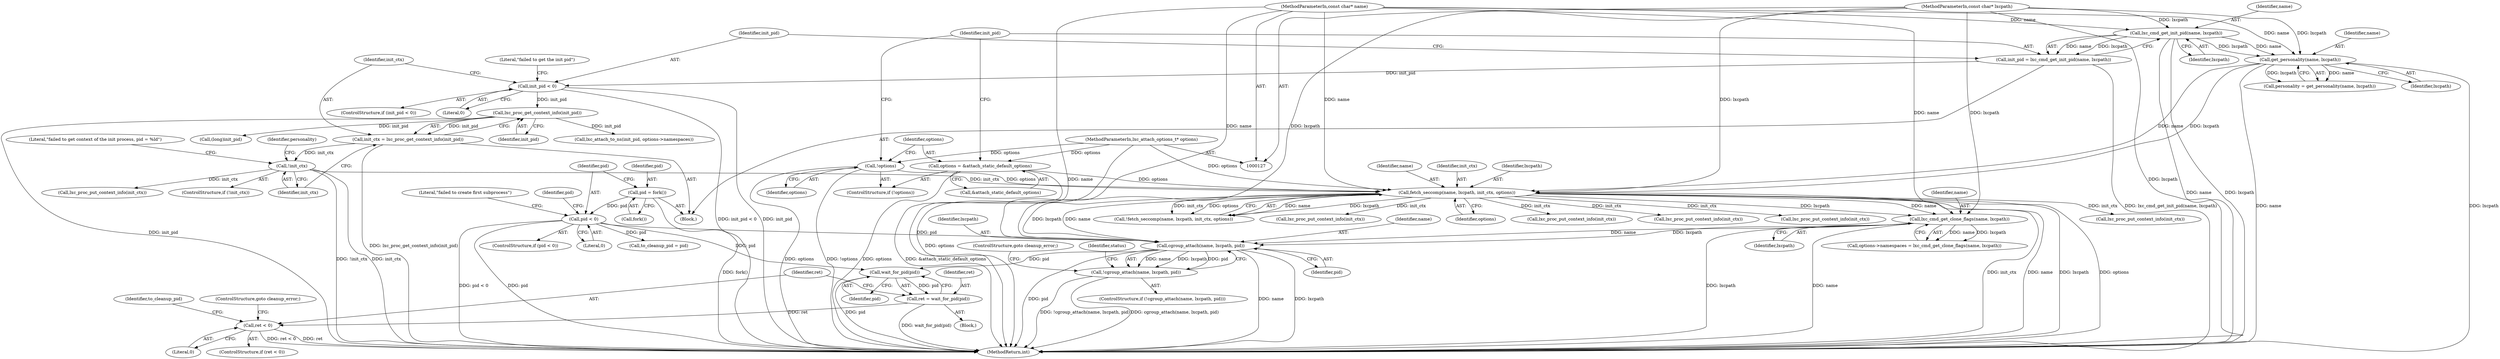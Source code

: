 digraph "0_lxc_5c3fcae78b63ac9dd56e36075903921bd9461f9e_0@pointer" {
"1000317" [label="(Call,cgroup_attach(name, lxcpath, pid))"];
"1000235" [label="(Call,lxc_cmd_get_clone_flags(name, lxcpath))"];
"1000211" [label="(Call,fetch_seccomp(name, lxcpath, init_ctx, options))"];
"1000187" [label="(Call,get_personality(name, lxcpath))"];
"1000156" [label="(Call,lxc_cmd_get_init_pid(name, lxcpath))"];
"1000128" [label="(MethodParameterIn,const char* name)"];
"1000129" [label="(MethodParameterIn,const char* lxcpath)"];
"1000174" [label="(Call,!init_ctx)"];
"1000169" [label="(Call,init_ctx = lxc_proc_get_context_info(init_pid))"];
"1000171" [label="(Call,lxc_proc_get_context_info(init_pid))"];
"1000160" [label="(Call,init_pid < 0)"];
"1000154" [label="(Call,init_pid = lxc_cmd_get_init_pid(name, lxcpath))"];
"1000150" [label="(Call,options = &attach_static_default_options)"];
"1000132" [label="(MethodParameterIn,lxc_attach_options_t* options)"];
"1000148" [label="(Call,!options)"];
"1000282" [label="(Call,pid < 0)"];
"1000278" [label="(Call,pid = fork())"];
"1000316" [label="(Call,!cgroup_attach(name, lxcpath, pid))"];
"1000381" [label="(Call,wait_for_pid(pid))"];
"1000379" [label="(Call,ret = wait_for_pid(pid))"];
"1000384" [label="(Call,ret < 0)"];
"1000157" [label="(Identifier,name)"];
"1000281" [label="(ControlStructure,if (pid < 0))"];
"1000383" [label="(ControlStructure,if (ret < 0))"];
"1000321" [label="(ControlStructure,goto cleanup_error;)"];
"1000282" [label="(Call,pid < 0)"];
"1000273" [label="(Call,lxc_proc_put_context_info(init_ctx))"];
"1000188" [label="(Identifier,name)"];
"1000170" [label="(Identifier,init_ctx)"];
"1000287" [label="(Literal,\"failed to create first subprocess\")"];
"1000323" [label="(Identifier,status)"];
"1000151" [label="(Identifier,options)"];
"1000155" [label="(Identifier,init_pid)"];
"1000174" [label="(Call,!init_ctx)"];
"1000158" [label="(Identifier,lxcpath)"];
"1000658" [label="(MethodReturn,int)"];
"1000385" [label="(Identifier,ret)"];
"1000212" [label="(Identifier,name)"];
"1000187" [label="(Call,get_personality(name, lxcpath))"];
"1000129" [label="(MethodParameterIn,const char* lxcpath)"];
"1000381" [label="(Call,wait_for_pid(pid))"];
"1000148" [label="(Call,!options)"];
"1000178" [label="(Literal,\"failed to get context of the init process, pid = %ld\")"];
"1000159" [label="(ControlStructure,if (init_pid < 0))"];
"1000389" [label="(Identifier,to_cleanup_pid)"];
"1000320" [label="(Identifier,pid)"];
"1000199" [label="(Call,lxc_proc_put_context_info(init_ctx))"];
"1000382" [label="(Identifier,pid)"];
"1000186" [label="(Identifier,personality)"];
"1000235" [label="(Call,lxc_cmd_get_clone_flags(name, lxcpath))"];
"1000318" [label="(Identifier,name)"];
"1000214" [label="(Identifier,init_ctx)"];
"1000379" [label="(Call,ret = wait_for_pid(pid))"];
"1000316" [label="(Call,!cgroup_attach(name, lxcpath, pid))"];
"1000380" [label="(Identifier,ret)"];
"1000384" [label="(Call,ret < 0)"];
"1000493" [label="(Call,lxc_proc_put_context_info(init_ctx))"];
"1000169" [label="(Call,init_ctx = lxc_proc_get_context_info(init_pid))"];
"1000315" [label="(ControlStructure,if (!cgroup_attach(name, lxcpath, pid)))"];
"1000387" [label="(ControlStructure,goto cleanup_error;)"];
"1000231" [label="(Call,options->namespaces = lxc_cmd_get_clone_flags(name, lxcpath))"];
"1000185" [label="(Call,personality = get_personality(name, lxcpath))"];
"1000237" [label="(Identifier,lxcpath)"];
"1000152" [label="(Call,&attach_static_default_options)"];
"1000134" [label="(Block,)"];
"1000162" [label="(Literal,0)"];
"1000189" [label="(Identifier,lxcpath)"];
"1000299" [label="(Call,to_cleanup_pid = pid)"];
"1000128" [label="(MethodParameterIn,const char* name)"];
"1000283" [label="(Identifier,pid)"];
"1000210" [label="(Call,!fetch_seccomp(name, lxcpath, init_ctx, options))"];
"1000236" [label="(Identifier,name)"];
"1000290" [label="(Call,lxc_proc_put_context_info(init_ctx))"];
"1000172" [label="(Identifier,init_pid)"];
"1000215" [label="(Identifier,options)"];
"1000211" [label="(Call,fetch_seccomp(name, lxcpath, init_ctx, options))"];
"1000560" [label="(Call,lxc_attach_to_ns(init_pid, options->namespaces))"];
"1000165" [label="(Literal,\"failed to get the init pid\")"];
"1000171" [label="(Call,lxc_proc_get_context_info(init_pid))"];
"1000278" [label="(Call,pid = fork())"];
"1000469" [label="(Call,lxc_proc_put_context_info(init_ctx))"];
"1000173" [label="(ControlStructure,if (!init_ctx))"];
"1000161" [label="(Identifier,init_pid)"];
"1000386" [label="(Literal,0)"];
"1000250" [label="(Call,lxc_proc_put_context_info(init_ctx))"];
"1000150" [label="(Call,options = &attach_static_default_options)"];
"1000156" [label="(Call,lxc_cmd_get_init_pid(name, lxcpath))"];
"1000319" [label="(Identifier,lxcpath)"];
"1000280" [label="(Call,fork())"];
"1000296" [label="(Identifier,pid)"];
"1000279" [label="(Identifier,pid)"];
"1000317" [label="(Call,cgroup_attach(name, lxcpath, pid))"];
"1000179" [label="(Call,(long)init_pid)"];
"1000132" [label="(MethodParameterIn,lxc_attach_options_t* options)"];
"1000147" [label="(ControlStructure,if (!options))"];
"1000160" [label="(Call,init_pid < 0)"];
"1000284" [label="(Literal,0)"];
"1000175" [label="(Identifier,init_ctx)"];
"1000149" [label="(Identifier,options)"];
"1000297" [label="(Block,)"];
"1000213" [label="(Identifier,lxcpath)"];
"1000154" [label="(Call,init_pid = lxc_cmd_get_init_pid(name, lxcpath))"];
"1000317" -> "1000316"  [label="AST: "];
"1000317" -> "1000320"  [label="CFG: "];
"1000318" -> "1000317"  [label="AST: "];
"1000319" -> "1000317"  [label="AST: "];
"1000320" -> "1000317"  [label="AST: "];
"1000316" -> "1000317"  [label="CFG: "];
"1000317" -> "1000658"  [label="DDG: name"];
"1000317" -> "1000658"  [label="DDG: lxcpath"];
"1000317" -> "1000658"  [label="DDG: pid"];
"1000317" -> "1000316"  [label="DDG: name"];
"1000317" -> "1000316"  [label="DDG: lxcpath"];
"1000317" -> "1000316"  [label="DDG: pid"];
"1000235" -> "1000317"  [label="DDG: name"];
"1000235" -> "1000317"  [label="DDG: lxcpath"];
"1000211" -> "1000317"  [label="DDG: name"];
"1000211" -> "1000317"  [label="DDG: lxcpath"];
"1000128" -> "1000317"  [label="DDG: name"];
"1000129" -> "1000317"  [label="DDG: lxcpath"];
"1000282" -> "1000317"  [label="DDG: pid"];
"1000317" -> "1000381"  [label="DDG: pid"];
"1000235" -> "1000231"  [label="AST: "];
"1000235" -> "1000237"  [label="CFG: "];
"1000236" -> "1000235"  [label="AST: "];
"1000237" -> "1000235"  [label="AST: "];
"1000231" -> "1000235"  [label="CFG: "];
"1000235" -> "1000658"  [label="DDG: lxcpath"];
"1000235" -> "1000658"  [label="DDG: name"];
"1000235" -> "1000231"  [label="DDG: name"];
"1000235" -> "1000231"  [label="DDG: lxcpath"];
"1000211" -> "1000235"  [label="DDG: name"];
"1000211" -> "1000235"  [label="DDG: lxcpath"];
"1000128" -> "1000235"  [label="DDG: name"];
"1000129" -> "1000235"  [label="DDG: lxcpath"];
"1000211" -> "1000210"  [label="AST: "];
"1000211" -> "1000215"  [label="CFG: "];
"1000212" -> "1000211"  [label="AST: "];
"1000213" -> "1000211"  [label="AST: "];
"1000214" -> "1000211"  [label="AST: "];
"1000215" -> "1000211"  [label="AST: "];
"1000210" -> "1000211"  [label="CFG: "];
"1000211" -> "1000658"  [label="DDG: init_ctx"];
"1000211" -> "1000658"  [label="DDG: name"];
"1000211" -> "1000658"  [label="DDG: lxcpath"];
"1000211" -> "1000658"  [label="DDG: options"];
"1000211" -> "1000210"  [label="DDG: name"];
"1000211" -> "1000210"  [label="DDG: lxcpath"];
"1000211" -> "1000210"  [label="DDG: init_ctx"];
"1000211" -> "1000210"  [label="DDG: options"];
"1000187" -> "1000211"  [label="DDG: name"];
"1000187" -> "1000211"  [label="DDG: lxcpath"];
"1000128" -> "1000211"  [label="DDG: name"];
"1000129" -> "1000211"  [label="DDG: lxcpath"];
"1000174" -> "1000211"  [label="DDG: init_ctx"];
"1000150" -> "1000211"  [label="DDG: options"];
"1000148" -> "1000211"  [label="DDG: options"];
"1000132" -> "1000211"  [label="DDG: options"];
"1000211" -> "1000250"  [label="DDG: init_ctx"];
"1000211" -> "1000273"  [label="DDG: init_ctx"];
"1000211" -> "1000290"  [label="DDG: init_ctx"];
"1000211" -> "1000469"  [label="DDG: init_ctx"];
"1000211" -> "1000493"  [label="DDG: init_ctx"];
"1000187" -> "1000185"  [label="AST: "];
"1000187" -> "1000189"  [label="CFG: "];
"1000188" -> "1000187"  [label="AST: "];
"1000189" -> "1000187"  [label="AST: "];
"1000185" -> "1000187"  [label="CFG: "];
"1000187" -> "1000658"  [label="DDG: name"];
"1000187" -> "1000658"  [label="DDG: lxcpath"];
"1000187" -> "1000185"  [label="DDG: name"];
"1000187" -> "1000185"  [label="DDG: lxcpath"];
"1000156" -> "1000187"  [label="DDG: name"];
"1000156" -> "1000187"  [label="DDG: lxcpath"];
"1000128" -> "1000187"  [label="DDG: name"];
"1000129" -> "1000187"  [label="DDG: lxcpath"];
"1000156" -> "1000154"  [label="AST: "];
"1000156" -> "1000158"  [label="CFG: "];
"1000157" -> "1000156"  [label="AST: "];
"1000158" -> "1000156"  [label="AST: "];
"1000154" -> "1000156"  [label="CFG: "];
"1000156" -> "1000658"  [label="DDG: name"];
"1000156" -> "1000658"  [label="DDG: lxcpath"];
"1000156" -> "1000154"  [label="DDG: name"];
"1000156" -> "1000154"  [label="DDG: lxcpath"];
"1000128" -> "1000156"  [label="DDG: name"];
"1000129" -> "1000156"  [label="DDG: lxcpath"];
"1000128" -> "1000127"  [label="AST: "];
"1000128" -> "1000658"  [label="DDG: name"];
"1000129" -> "1000127"  [label="AST: "];
"1000129" -> "1000658"  [label="DDG: lxcpath"];
"1000174" -> "1000173"  [label="AST: "];
"1000174" -> "1000175"  [label="CFG: "];
"1000175" -> "1000174"  [label="AST: "];
"1000178" -> "1000174"  [label="CFG: "];
"1000186" -> "1000174"  [label="CFG: "];
"1000174" -> "1000658"  [label="DDG: !init_ctx"];
"1000174" -> "1000658"  [label="DDG: init_ctx"];
"1000169" -> "1000174"  [label="DDG: init_ctx"];
"1000174" -> "1000199"  [label="DDG: init_ctx"];
"1000169" -> "1000134"  [label="AST: "];
"1000169" -> "1000171"  [label="CFG: "];
"1000170" -> "1000169"  [label="AST: "];
"1000171" -> "1000169"  [label="AST: "];
"1000175" -> "1000169"  [label="CFG: "];
"1000169" -> "1000658"  [label="DDG: lxc_proc_get_context_info(init_pid)"];
"1000171" -> "1000169"  [label="DDG: init_pid"];
"1000171" -> "1000172"  [label="CFG: "];
"1000172" -> "1000171"  [label="AST: "];
"1000171" -> "1000658"  [label="DDG: init_pid"];
"1000160" -> "1000171"  [label="DDG: init_pid"];
"1000171" -> "1000179"  [label="DDG: init_pid"];
"1000171" -> "1000560"  [label="DDG: init_pid"];
"1000160" -> "1000159"  [label="AST: "];
"1000160" -> "1000162"  [label="CFG: "];
"1000161" -> "1000160"  [label="AST: "];
"1000162" -> "1000160"  [label="AST: "];
"1000165" -> "1000160"  [label="CFG: "];
"1000170" -> "1000160"  [label="CFG: "];
"1000160" -> "1000658"  [label="DDG: init_pid < 0"];
"1000160" -> "1000658"  [label="DDG: init_pid"];
"1000154" -> "1000160"  [label="DDG: init_pid"];
"1000154" -> "1000134"  [label="AST: "];
"1000155" -> "1000154"  [label="AST: "];
"1000161" -> "1000154"  [label="CFG: "];
"1000154" -> "1000658"  [label="DDG: lxc_cmd_get_init_pid(name, lxcpath)"];
"1000150" -> "1000147"  [label="AST: "];
"1000150" -> "1000152"  [label="CFG: "];
"1000151" -> "1000150"  [label="AST: "];
"1000152" -> "1000150"  [label="AST: "];
"1000155" -> "1000150"  [label="CFG: "];
"1000150" -> "1000658"  [label="DDG: options"];
"1000150" -> "1000658"  [label="DDG: &attach_static_default_options"];
"1000132" -> "1000150"  [label="DDG: options"];
"1000132" -> "1000127"  [label="AST: "];
"1000132" -> "1000658"  [label="DDG: options"];
"1000132" -> "1000148"  [label="DDG: options"];
"1000148" -> "1000147"  [label="AST: "];
"1000148" -> "1000149"  [label="CFG: "];
"1000149" -> "1000148"  [label="AST: "];
"1000151" -> "1000148"  [label="CFG: "];
"1000155" -> "1000148"  [label="CFG: "];
"1000148" -> "1000658"  [label="DDG: options"];
"1000148" -> "1000658"  [label="DDG: !options"];
"1000282" -> "1000281"  [label="AST: "];
"1000282" -> "1000284"  [label="CFG: "];
"1000283" -> "1000282"  [label="AST: "];
"1000284" -> "1000282"  [label="AST: "];
"1000287" -> "1000282"  [label="CFG: "];
"1000296" -> "1000282"  [label="CFG: "];
"1000282" -> "1000658"  [label="DDG: pid < 0"];
"1000282" -> "1000658"  [label="DDG: pid"];
"1000278" -> "1000282"  [label="DDG: pid"];
"1000282" -> "1000299"  [label="DDG: pid"];
"1000282" -> "1000381"  [label="DDG: pid"];
"1000278" -> "1000134"  [label="AST: "];
"1000278" -> "1000280"  [label="CFG: "];
"1000279" -> "1000278"  [label="AST: "];
"1000280" -> "1000278"  [label="AST: "];
"1000283" -> "1000278"  [label="CFG: "];
"1000278" -> "1000658"  [label="DDG: fork()"];
"1000316" -> "1000315"  [label="AST: "];
"1000321" -> "1000316"  [label="CFG: "];
"1000323" -> "1000316"  [label="CFG: "];
"1000316" -> "1000658"  [label="DDG: !cgroup_attach(name, lxcpath, pid)"];
"1000316" -> "1000658"  [label="DDG: cgroup_attach(name, lxcpath, pid)"];
"1000381" -> "1000379"  [label="AST: "];
"1000381" -> "1000382"  [label="CFG: "];
"1000382" -> "1000381"  [label="AST: "];
"1000379" -> "1000381"  [label="CFG: "];
"1000381" -> "1000658"  [label="DDG: pid"];
"1000381" -> "1000379"  [label="DDG: pid"];
"1000379" -> "1000297"  [label="AST: "];
"1000380" -> "1000379"  [label="AST: "];
"1000385" -> "1000379"  [label="CFG: "];
"1000379" -> "1000658"  [label="DDG: wait_for_pid(pid)"];
"1000379" -> "1000384"  [label="DDG: ret"];
"1000384" -> "1000383"  [label="AST: "];
"1000384" -> "1000386"  [label="CFG: "];
"1000385" -> "1000384"  [label="AST: "];
"1000386" -> "1000384"  [label="AST: "];
"1000387" -> "1000384"  [label="CFG: "];
"1000389" -> "1000384"  [label="CFG: "];
"1000384" -> "1000658"  [label="DDG: ret < 0"];
"1000384" -> "1000658"  [label="DDG: ret"];
}
